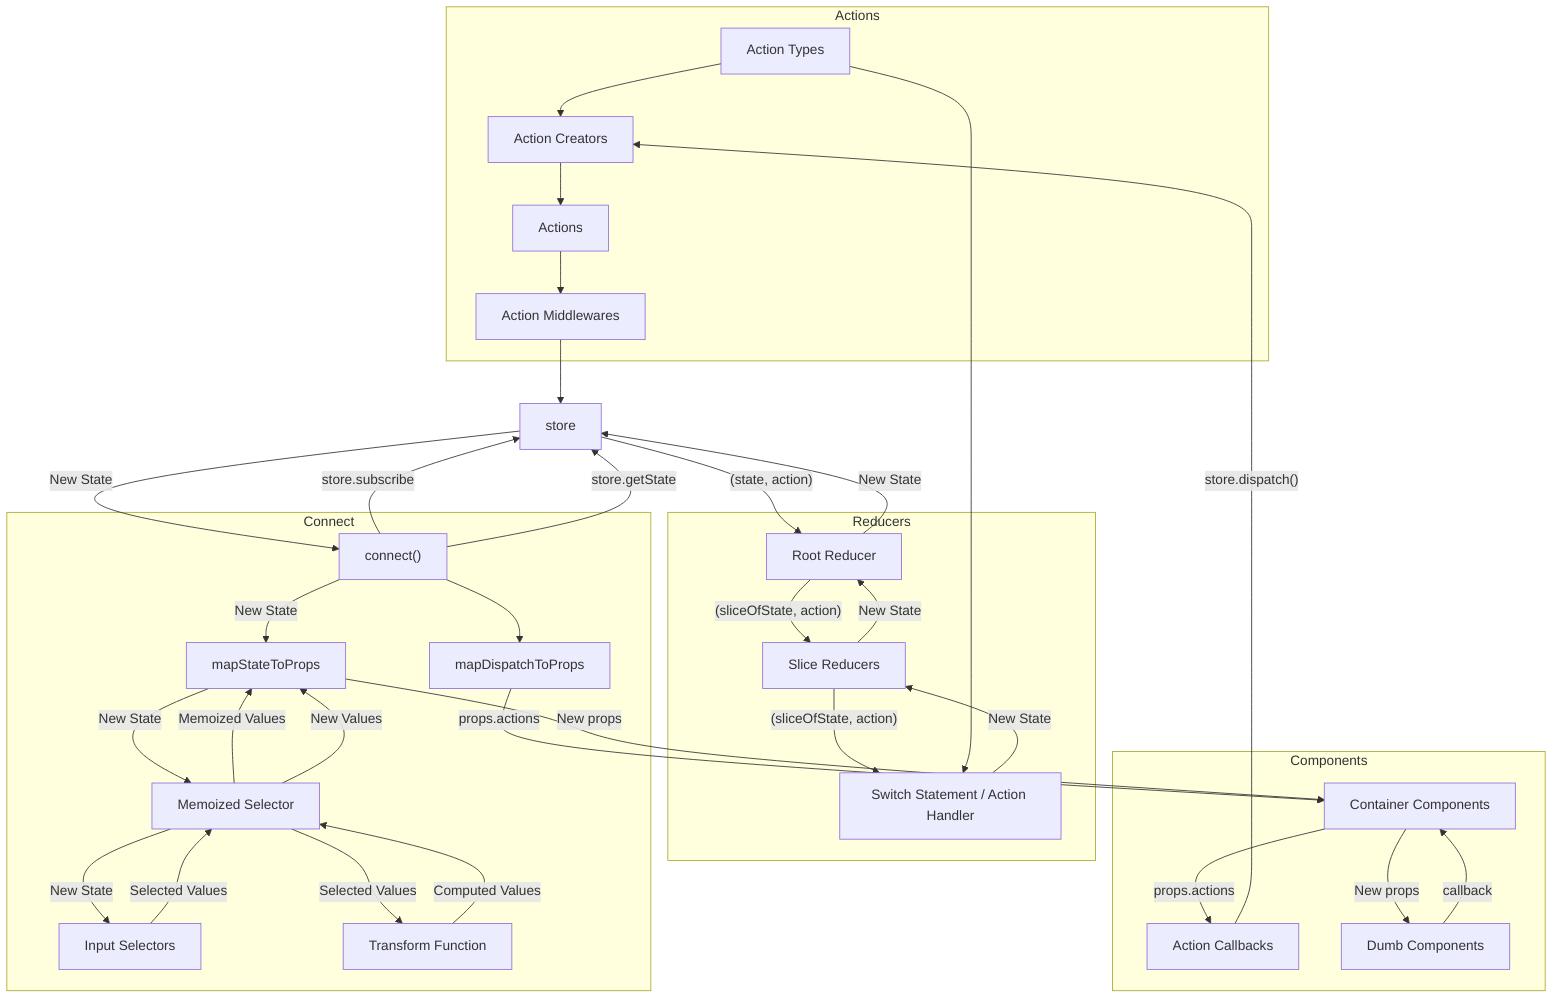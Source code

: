 graph TB

  subgraph Actions
    actionCreators[Action Creators]-->actions[Actions]
    actions-->middlewares[Action Middlewares]
    actionTypes[Action Types]-->actionCreators
  end

  middlewares-->store

  store--"(state, action)"-->rootReducer[Root Reducer]

  subgraph Reducers
    rootReducer--"(sliceOfState, action)"-->reducers["Slice Reducers"]
    reducers--"(sliceOfState, action)"-->switch["Switch Statement / Action Handler"]
    actionTypes[Action Types]-->switch
    switch--"New State"-->reducers
    reducers--"New State"-->rootReducer
  end

  rootReducer--"New State"-->store

  subgraph Components
    containers["Container Components"]--"props.actions"-->actionCallback["Action Callbacks"]
    actionCallback--"store.dispatch()"-->actionCreators
    containers--"New props"-->components["Dumb Components"]
    components--"callback"-->containers
  end

  connect["connect()"]--store.subscribe-->store
  connect--store.getState-->store
  store--"New State"-->connect

  subgraph Connect
    connect["connect()"]-->mapDispatchToProps
    mapDispatchToProps--"props.actions"-->containers

    connect--"New State"-->mapStateToProps
    mapStateToProps--"New State"-->selector[Memoized Selector]
    selector--"New State"-->inputSelector[Input Selectors]
    inputSelector--"Selected Values"-->selector
    selector--"Memoized Values"-->mapStateToProps
    selector--"Selected Values"-->transform["Transform Function"]
    transform--"Computed Values"-->selector
    selector--"New Values"-->mapStateToProps
    mapStateToProps--"New props"-->containers
  end